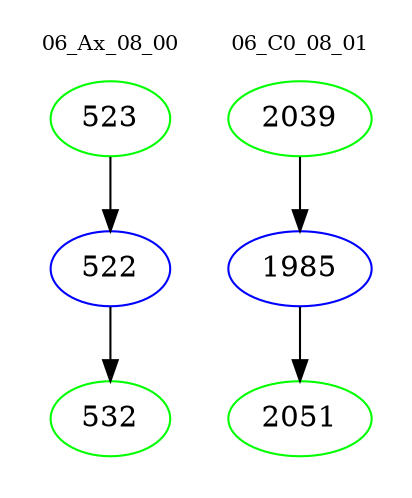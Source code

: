 digraph{
subgraph cluster_0 {
color = white
label = "06_Ax_08_00";
fontsize=10;
T0_523 [label="523", color="green"]
T0_523 -> T0_522 [color="black"]
T0_522 [label="522", color="blue"]
T0_522 -> T0_532 [color="black"]
T0_532 [label="532", color="green"]
}
subgraph cluster_1 {
color = white
label = "06_C0_08_01";
fontsize=10;
T1_2039 [label="2039", color="green"]
T1_2039 -> T1_1985 [color="black"]
T1_1985 [label="1985", color="blue"]
T1_1985 -> T1_2051 [color="black"]
T1_2051 [label="2051", color="green"]
}
}
